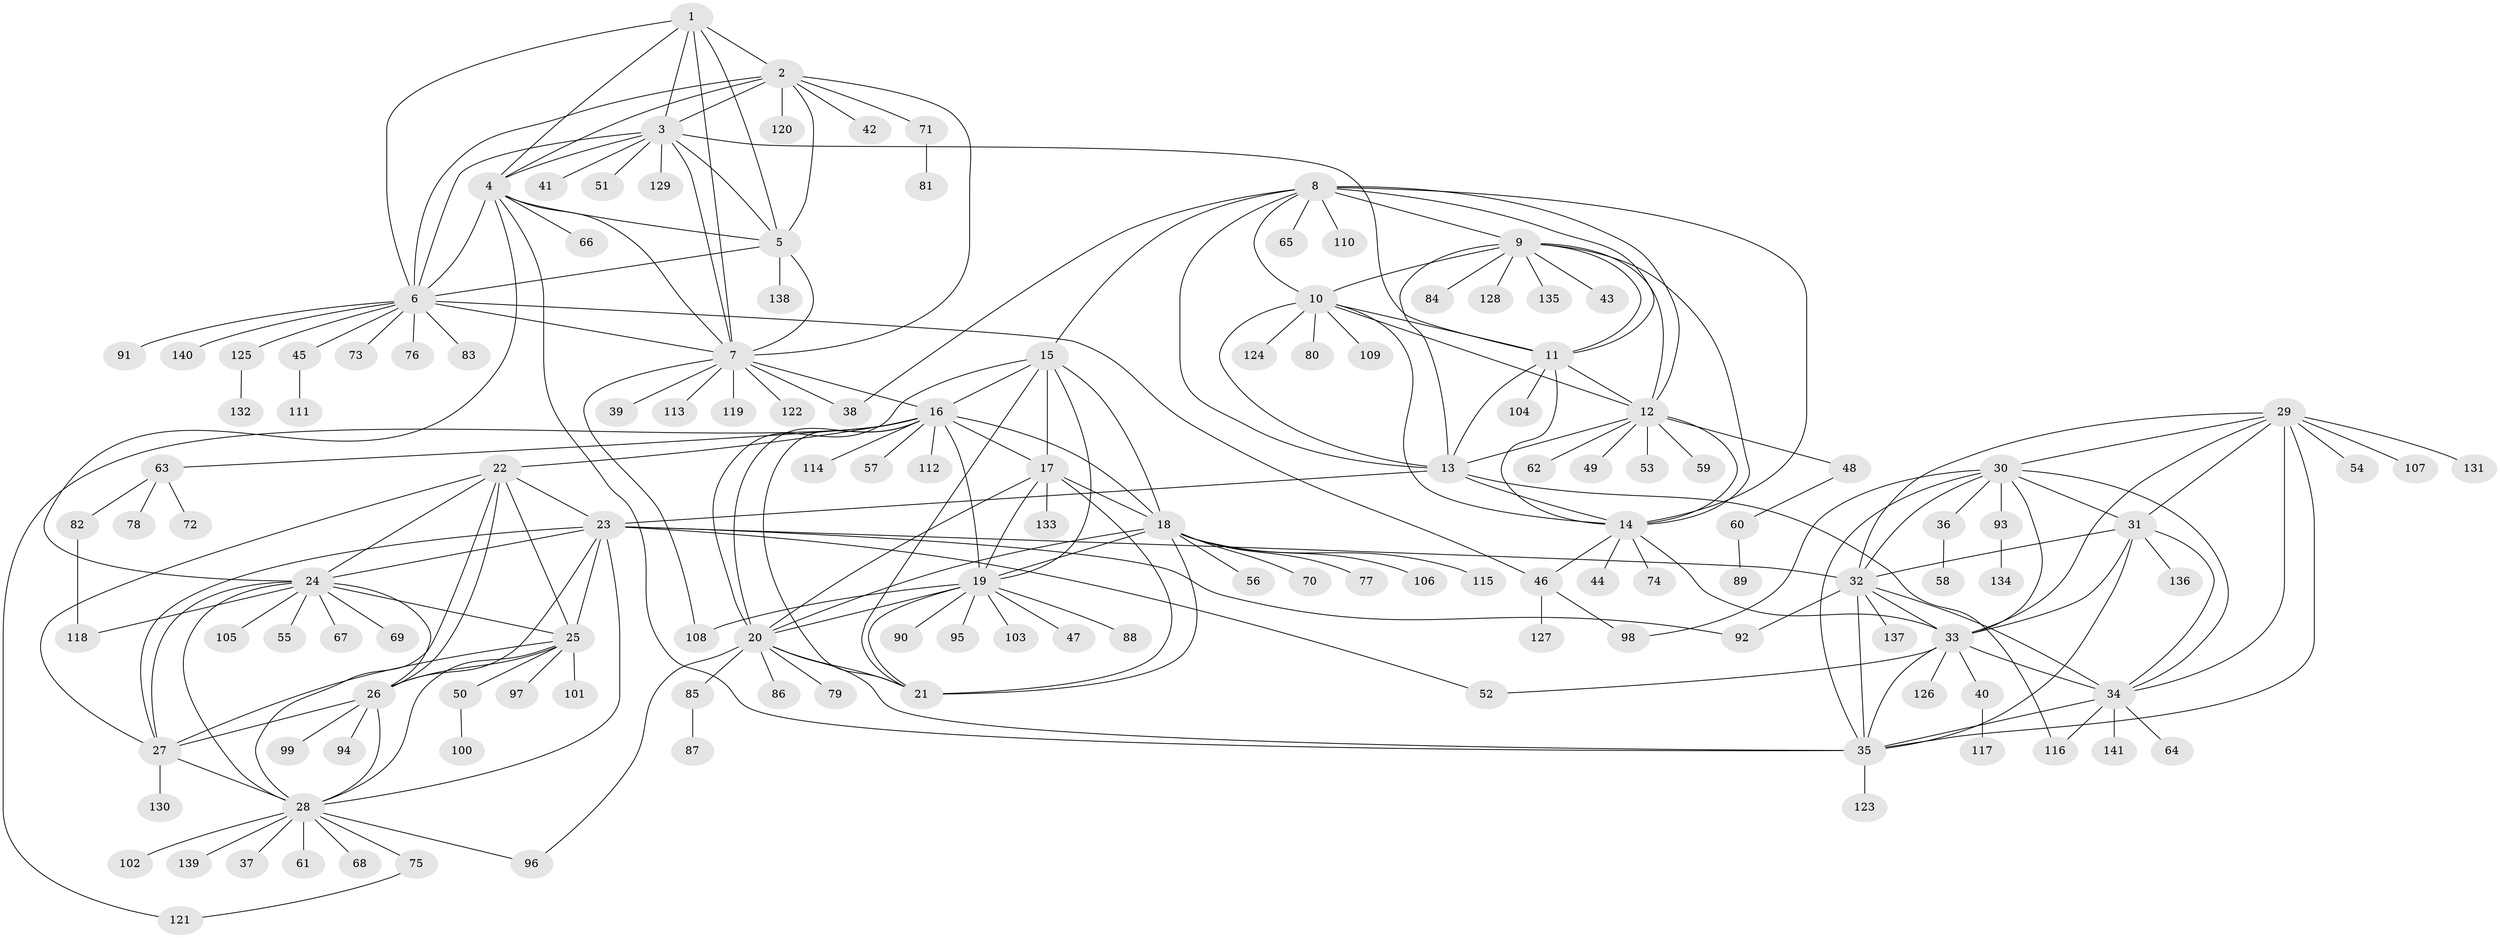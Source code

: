 // coarse degree distribution, {4: 0.014285714285714285, 7: 0.014285714285714285, 8: 0.02857142857142857, 14: 0.014285714285714285, 11: 0.05714285714285714, 19: 0.014285714285714285, 5: 0.014285714285714285, 10: 0.014285714285714285, 3: 0.014285714285714285, 2: 0.07142857142857142, 1: 0.7428571428571429}
// Generated by graph-tools (version 1.1) at 2025/19/03/04/25 18:19:52]
// undirected, 141 vertices, 231 edges
graph export_dot {
graph [start="1"]
  node [color=gray90,style=filled];
  1;
  2;
  3;
  4;
  5;
  6;
  7;
  8;
  9;
  10;
  11;
  12;
  13;
  14;
  15;
  16;
  17;
  18;
  19;
  20;
  21;
  22;
  23;
  24;
  25;
  26;
  27;
  28;
  29;
  30;
  31;
  32;
  33;
  34;
  35;
  36;
  37;
  38;
  39;
  40;
  41;
  42;
  43;
  44;
  45;
  46;
  47;
  48;
  49;
  50;
  51;
  52;
  53;
  54;
  55;
  56;
  57;
  58;
  59;
  60;
  61;
  62;
  63;
  64;
  65;
  66;
  67;
  68;
  69;
  70;
  71;
  72;
  73;
  74;
  75;
  76;
  77;
  78;
  79;
  80;
  81;
  82;
  83;
  84;
  85;
  86;
  87;
  88;
  89;
  90;
  91;
  92;
  93;
  94;
  95;
  96;
  97;
  98;
  99;
  100;
  101;
  102;
  103;
  104;
  105;
  106;
  107;
  108;
  109;
  110;
  111;
  112;
  113;
  114;
  115;
  116;
  117;
  118;
  119;
  120;
  121;
  122;
  123;
  124;
  125;
  126;
  127;
  128;
  129;
  130;
  131;
  132;
  133;
  134;
  135;
  136;
  137;
  138;
  139;
  140;
  141;
  1 -- 2;
  1 -- 3;
  1 -- 4;
  1 -- 5;
  1 -- 6;
  1 -- 7;
  2 -- 3;
  2 -- 4;
  2 -- 5;
  2 -- 6;
  2 -- 7;
  2 -- 42;
  2 -- 71;
  2 -- 120;
  3 -- 4;
  3 -- 5;
  3 -- 6;
  3 -- 7;
  3 -- 11;
  3 -- 41;
  3 -- 51;
  3 -- 129;
  4 -- 5;
  4 -- 6;
  4 -- 7;
  4 -- 24;
  4 -- 35;
  4 -- 66;
  5 -- 6;
  5 -- 7;
  5 -- 138;
  6 -- 7;
  6 -- 45;
  6 -- 46;
  6 -- 73;
  6 -- 76;
  6 -- 83;
  6 -- 91;
  6 -- 125;
  6 -- 140;
  7 -- 16;
  7 -- 38;
  7 -- 39;
  7 -- 108;
  7 -- 113;
  7 -- 119;
  7 -- 122;
  8 -- 9;
  8 -- 10;
  8 -- 11;
  8 -- 12;
  8 -- 13;
  8 -- 14;
  8 -- 15;
  8 -- 38;
  8 -- 65;
  8 -- 110;
  9 -- 10;
  9 -- 11;
  9 -- 12;
  9 -- 13;
  9 -- 14;
  9 -- 43;
  9 -- 84;
  9 -- 128;
  9 -- 135;
  10 -- 11;
  10 -- 12;
  10 -- 13;
  10 -- 14;
  10 -- 80;
  10 -- 109;
  10 -- 124;
  11 -- 12;
  11 -- 13;
  11 -- 14;
  11 -- 104;
  12 -- 13;
  12 -- 14;
  12 -- 48;
  12 -- 49;
  12 -- 53;
  12 -- 59;
  12 -- 62;
  13 -- 14;
  13 -- 23;
  13 -- 116;
  14 -- 33;
  14 -- 44;
  14 -- 46;
  14 -- 74;
  15 -- 16;
  15 -- 17;
  15 -- 18;
  15 -- 19;
  15 -- 20;
  15 -- 21;
  16 -- 17;
  16 -- 18;
  16 -- 19;
  16 -- 20;
  16 -- 21;
  16 -- 22;
  16 -- 57;
  16 -- 63;
  16 -- 112;
  16 -- 114;
  16 -- 121;
  17 -- 18;
  17 -- 19;
  17 -- 20;
  17 -- 21;
  17 -- 133;
  18 -- 19;
  18 -- 20;
  18 -- 21;
  18 -- 56;
  18 -- 70;
  18 -- 77;
  18 -- 106;
  18 -- 115;
  19 -- 20;
  19 -- 21;
  19 -- 47;
  19 -- 88;
  19 -- 90;
  19 -- 95;
  19 -- 103;
  19 -- 108;
  20 -- 21;
  20 -- 35;
  20 -- 79;
  20 -- 85;
  20 -- 86;
  20 -- 96;
  22 -- 23;
  22 -- 24;
  22 -- 25;
  22 -- 26;
  22 -- 27;
  22 -- 28;
  23 -- 24;
  23 -- 25;
  23 -- 26;
  23 -- 27;
  23 -- 28;
  23 -- 32;
  23 -- 52;
  23 -- 92;
  24 -- 25;
  24 -- 26;
  24 -- 27;
  24 -- 28;
  24 -- 55;
  24 -- 67;
  24 -- 69;
  24 -- 105;
  24 -- 118;
  25 -- 26;
  25 -- 27;
  25 -- 28;
  25 -- 50;
  25 -- 97;
  25 -- 101;
  26 -- 27;
  26 -- 28;
  26 -- 94;
  26 -- 99;
  27 -- 28;
  27 -- 130;
  28 -- 37;
  28 -- 61;
  28 -- 68;
  28 -- 75;
  28 -- 96;
  28 -- 102;
  28 -- 139;
  29 -- 30;
  29 -- 31;
  29 -- 32;
  29 -- 33;
  29 -- 34;
  29 -- 35;
  29 -- 54;
  29 -- 107;
  29 -- 131;
  30 -- 31;
  30 -- 32;
  30 -- 33;
  30 -- 34;
  30 -- 35;
  30 -- 36;
  30 -- 93;
  30 -- 98;
  31 -- 32;
  31 -- 33;
  31 -- 34;
  31 -- 35;
  31 -- 136;
  32 -- 33;
  32 -- 34;
  32 -- 35;
  32 -- 92;
  32 -- 137;
  33 -- 34;
  33 -- 35;
  33 -- 40;
  33 -- 52;
  33 -- 126;
  34 -- 35;
  34 -- 64;
  34 -- 116;
  34 -- 141;
  35 -- 123;
  36 -- 58;
  40 -- 117;
  45 -- 111;
  46 -- 98;
  46 -- 127;
  48 -- 60;
  50 -- 100;
  60 -- 89;
  63 -- 72;
  63 -- 78;
  63 -- 82;
  71 -- 81;
  75 -- 121;
  82 -- 118;
  85 -- 87;
  93 -- 134;
  125 -- 132;
}
